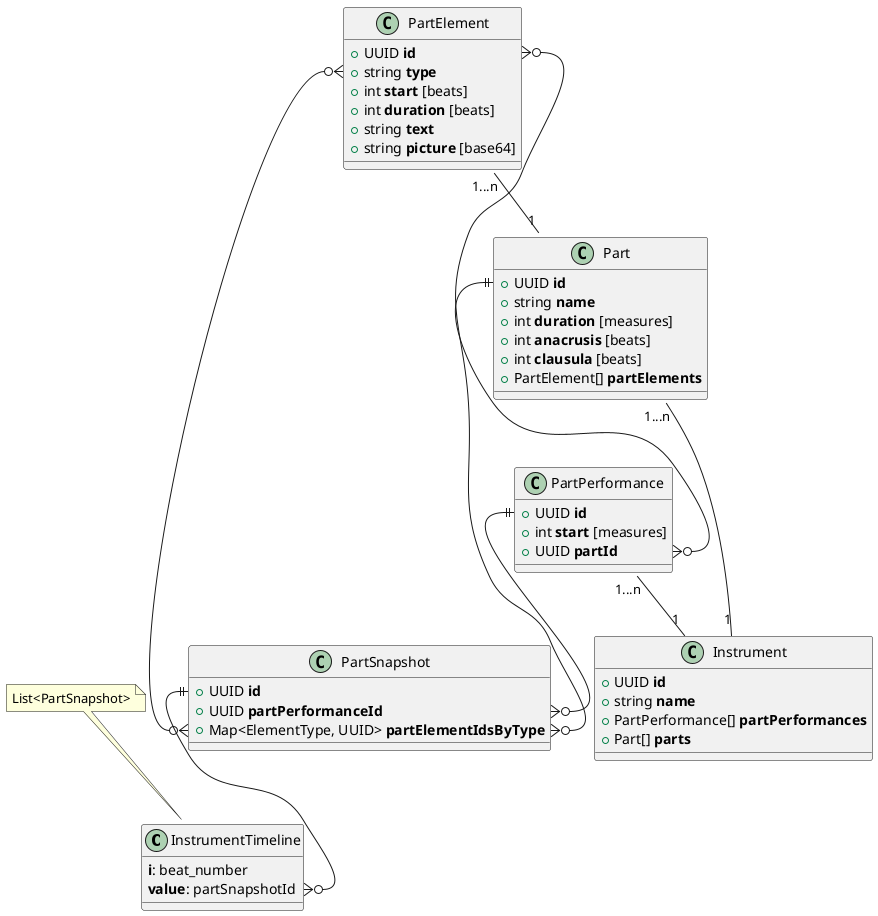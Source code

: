 @startuml

class InstrumentTimeline {
    <b>i</b>: beat_number
    <b>value</b>: partSnapshotId
}
note top {
List<PartSnapshot>
}

class PartSnapshot{
    + UUID <b>id
    + UUID <b>partPerformanceId
    + Map<ElementType, UUID> <b>partElementIdsByType
}

class Instrument {
    + UUID <b>id
    + string <b>name
    + PartPerformance[] <b>partPerformances
    + Part[] <b>parts
}

class Part {
    + UUID <b>id
    + string <b>name
    + int <b>duration</b> [measures]
    + int <b>anacrusis</b> [beats]
    + int <b>clausula</b> [beats]
    + PartElement[] <b>partElements
}

class PartPerformance {
    + UUID <b>id
    + int <b>start</b> [measures]
    + UUID <b>partId
}

class PartElement {
    + UUID <b>id
    + string <b>type
    + int <b>start</b> [beats]
    + int <b>duration</b> [beats]
    + string <b>text</b>
    + string <b>picture</b> [base64]
}


PartElement "1...n" -- "1" Part
PartPerformance "1...n" -- "1" Instrument
Part "1...n" -- "1" Instrument
'PartPerformance::partId }o---||  Part::id
Part::id ||--o{ PartPerformance::partId
PartSnapshot::id ||--o{ InstrumentTimeline::value
PartElement::type }o--o{ PartSnapshot::partElementIds
PartPerformance::id ||--o{ PartSnapshot::partPerformanceId
PartElement::id }o--o{ PartSnapshot::partElementIds

@enduml
